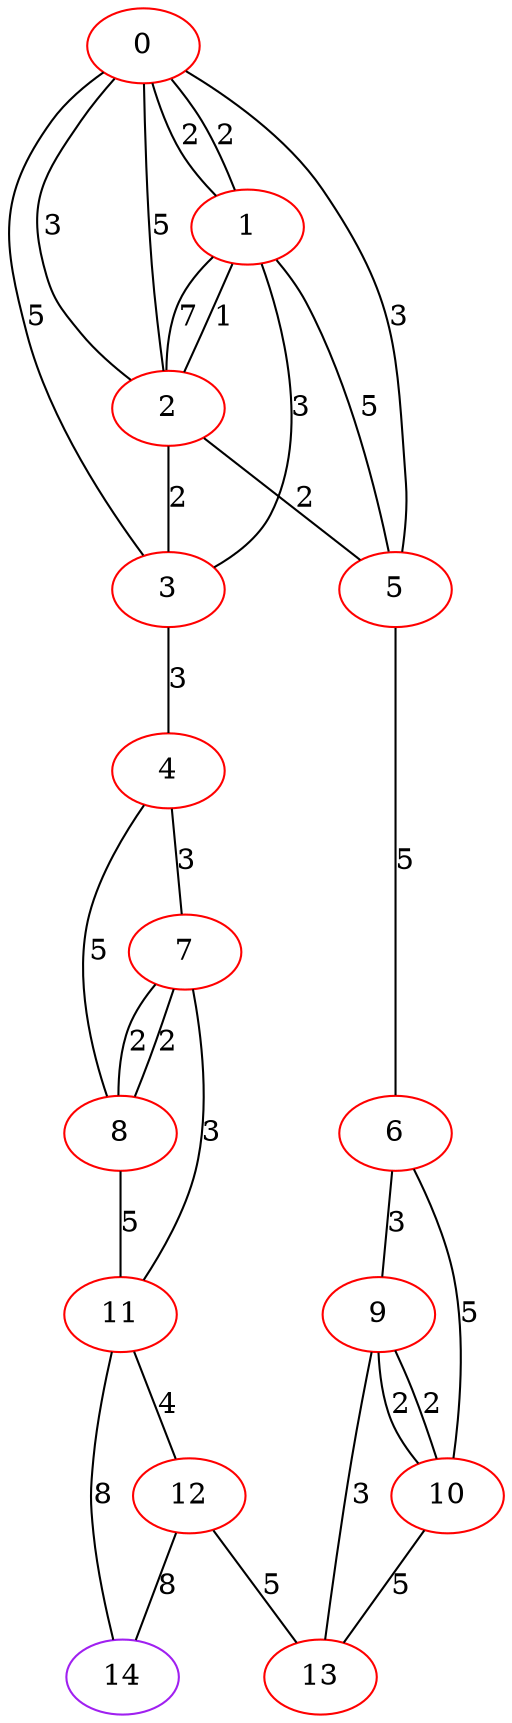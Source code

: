 graph "" {
0 [color=red, weight=1];
1 [color=red, weight=1];
2 [color=red, weight=1];
3 [color=red, weight=1];
4 [color=red, weight=1];
5 [color=red, weight=1];
6 [color=red, weight=1];
7 [color=red, weight=1];
8 [color=red, weight=1];
9 [color=red, weight=1];
10 [color=red, weight=1];
11 [color=red, weight=1];
12 [color=red, weight=1];
13 [color=red, weight=1];
14 [color=purple, weight=4];
0 -- 1  [key=0, label=2];
0 -- 1  [key=1, label=2];
0 -- 2  [key=0, label=3];
0 -- 2  [key=1, label=5];
0 -- 3  [key=0, label=5];
0 -- 5  [key=0, label=3];
1 -- 2  [key=0, label=1];
1 -- 2  [key=1, label=7];
1 -- 3  [key=0, label=3];
1 -- 5  [key=0, label=5];
2 -- 3  [key=0, label=2];
2 -- 5  [key=0, label=2];
3 -- 4  [key=0, label=3];
4 -- 8  [key=0, label=5];
4 -- 7  [key=0, label=3];
5 -- 6  [key=0, label=5];
6 -- 9  [key=0, label=3];
6 -- 10  [key=0, label=5];
7 -- 8  [key=0, label=2];
7 -- 8  [key=1, label=2];
7 -- 11  [key=0, label=3];
8 -- 11  [key=0, label=5];
9 -- 10  [key=0, label=2];
9 -- 10  [key=1, label=2];
9 -- 13  [key=0, label=3];
10 -- 13  [key=0, label=5];
11 -- 12  [key=0, label=4];
11 -- 14  [key=0, label=8];
12 -- 13  [key=0, label=5];
12 -- 14  [key=0, label=8];
}

